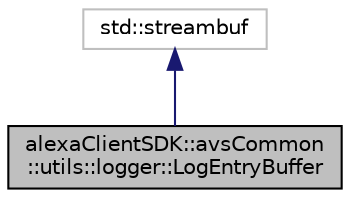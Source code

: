 digraph "alexaClientSDK::avsCommon::utils::logger::LogEntryBuffer"
{
  edge [fontname="Helvetica",fontsize="10",labelfontname="Helvetica",labelfontsize="10"];
  node [fontname="Helvetica",fontsize="10",shape=record];
  Node3 [label="alexaClientSDK::avsCommon\l::utils::logger::LogEntryBuffer",height=0.2,width=0.4,color="black", fillcolor="grey75", style="filled", fontcolor="black"];
  Node4 -> Node3 [dir="back",color="midnightblue",fontsize="10",style="solid",fontname="Helvetica"];
  Node4 [label="std::streambuf",height=0.2,width=0.4,color="grey75", fillcolor="white", style="filled"];
}
